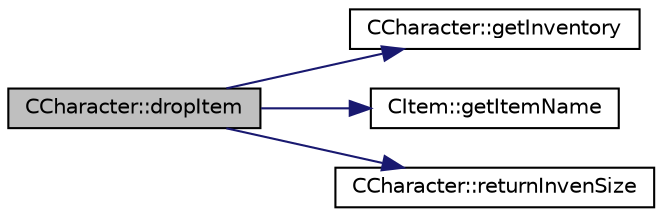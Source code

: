 digraph "CCharacter::dropItem"
{
  bgcolor="transparent";
  edge [fontname="Helvetica",fontsize="10",labelfontname="Helvetica",labelfontsize="10"];
  node [fontname="Helvetica",fontsize="10",shape=record];
  rankdir="LR";
  Node1 [label="CCharacter::dropItem",height=0.2,width=0.4,color="black", fillcolor="grey75", style="filled", fontcolor="black"];
  Node1 -> Node2 [color="midnightblue",fontsize="10",style="solid",fontname="Helvetica"];
  Node2 [label="CCharacter::getInventory",height=0.2,width=0.4,color="black",URL="$classCCharacter.html#a4409d8a9a5ec012dfdf3bb18b113423f"];
  Node1 -> Node3 [color="midnightblue",fontsize="10",style="solid",fontname="Helvetica"];
  Node3 [label="CItem::getItemName",height=0.2,width=0.4,color="black",URL="$classCItem.html#a97214eb9bcb83e71c52463d2adc4c5b6"];
  Node1 -> Node4 [color="midnightblue",fontsize="10",style="solid",fontname="Helvetica"];
  Node4 [label="CCharacter::returnInvenSize",height=0.2,width=0.4,color="black",URL="$classCCharacter.html#ad5f30d8f816db4ce704cd1a8151c3ceb"];
}
